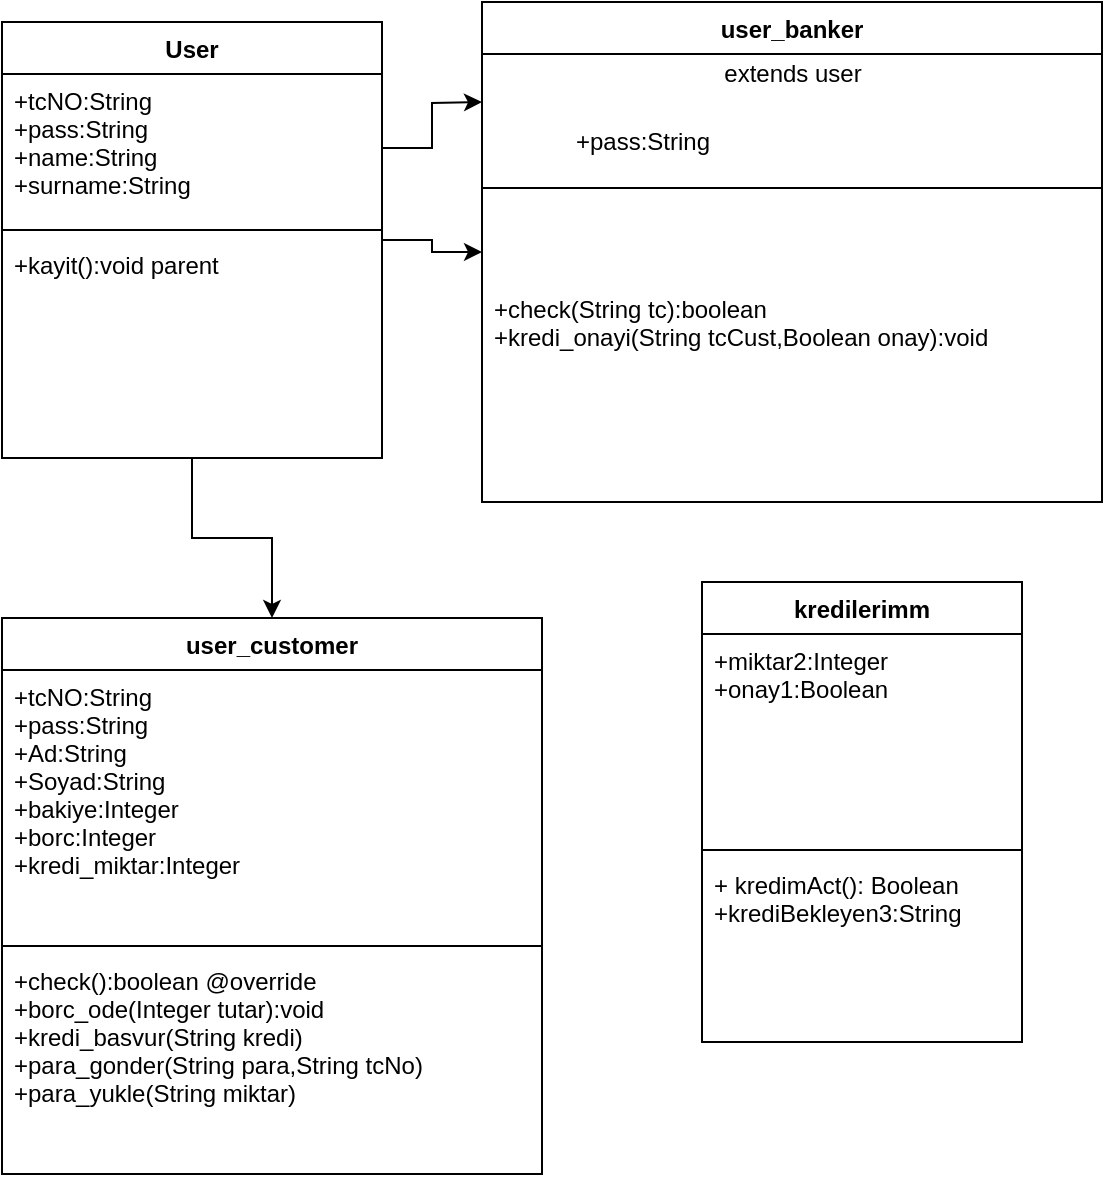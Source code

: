 <mxfile version="14.1.8" type="device" pages="2"><diagram id="Z3EpO1O0W2lzXrcjHKZB" name="Page-1"><mxGraphModel dx="1042" dy="532" grid="1" gridSize="10" guides="1" tooltips="1" connect="1" arrows="1" fold="1" page="1" pageScale="1" pageWidth="827" pageHeight="1169" math="0" shadow="0"><root><mxCell id="jH8evq171UXiNyh8ADpg-0"/><mxCell id="jH8evq171UXiNyh8ADpg-1" parent="jH8evq171UXiNyh8ADpg-0"/><mxCell id="VQPBcUkNAnVgRaX55ABC-18" value="" style="edgeStyle=orthogonalEdgeStyle;rounded=0;orthogonalLoop=1;jettySize=auto;html=1;" parent="jH8evq171UXiNyh8ADpg-1" source="VQPBcUkNAnVgRaX55ABC-0" target="VQPBcUkNAnVgRaX55ABC-14" edge="1"><mxGeometry relative="1" as="geometry"/></mxCell><mxCell id="VQPBcUkNAnVgRaX55ABC-23" value="" style="edgeStyle=orthogonalEdgeStyle;rounded=0;orthogonalLoop=1;jettySize=auto;html=1;" parent="jH8evq171UXiNyh8ADpg-1" source="VQPBcUkNAnVgRaX55ABC-0" target="VQPBcUkNAnVgRaX55ABC-19" edge="1"><mxGeometry relative="1" as="geometry"/></mxCell><mxCell id="VQPBcUkNAnVgRaX55ABC-0" value="User" style="swimlane;fontStyle=1;align=center;verticalAlign=top;childLayout=stackLayout;horizontal=1;startSize=26;horizontalStack=0;resizeParent=1;resizeParentMax=0;resizeLast=0;collapsible=1;marginBottom=0;" parent="jH8evq171UXiNyh8ADpg-1" vertex="1"><mxGeometry x="140" y="80" width="190" height="218" as="geometry"/></mxCell><mxCell id="VQPBcUkNAnVgRaX55ABC-1" value="+tcNO:String&#10;+pass:String&#10;+name:String&#10;+surname:String" style="text;strokeColor=none;fillColor=none;align=left;verticalAlign=top;spacingLeft=4;spacingRight=4;overflow=hidden;rotatable=0;points=[[0,0.5],[1,0.5]];portConstraint=eastwest;" parent="VQPBcUkNAnVgRaX55ABC-0" vertex="1"><mxGeometry y="26" width="190" height="74" as="geometry"/></mxCell><mxCell id="VQPBcUkNAnVgRaX55ABC-2" value="" style="line;strokeWidth=1;fillColor=none;align=left;verticalAlign=middle;spacingTop=-1;spacingLeft=3;spacingRight=3;rotatable=0;labelPosition=right;points=[];portConstraint=eastwest;" parent="VQPBcUkNAnVgRaX55ABC-0" vertex="1"><mxGeometry y="100" width="190" height="8" as="geometry"/></mxCell><mxCell id="VQPBcUkNAnVgRaX55ABC-3" value="+kayit():void parent&#10;&#10;" style="text;strokeColor=none;fillColor=none;align=left;verticalAlign=top;spacingLeft=4;spacingRight=4;overflow=hidden;rotatable=0;points=[[0,0.5],[1,0.5]];portConstraint=eastwest;" parent="VQPBcUkNAnVgRaX55ABC-0" vertex="1"><mxGeometry y="108" width="190" height="110" as="geometry"/></mxCell><mxCell id="VQPBcUkNAnVgRaX55ABC-14" value="user_customer" style="swimlane;fontStyle=1;align=center;verticalAlign=top;childLayout=stackLayout;horizontal=1;startSize=26;horizontalStack=0;resizeParent=1;resizeParentMax=0;resizeLast=0;collapsible=1;marginBottom=0;" parent="jH8evq171UXiNyh8ADpg-1" vertex="1"><mxGeometry x="140" y="378" width="270" height="278" as="geometry"/></mxCell><mxCell id="VQPBcUkNAnVgRaX55ABC-15" value="+tcNO:String&#10;+pass:String&#10;+Ad:String&#10;+Soyad:String&#10;+bakiye:Integer&#10;+borc:Integer&#10;+kredi_miktar:Integer&#10;" style="text;strokeColor=none;fillColor=none;align=left;verticalAlign=top;spacingLeft=4;spacingRight=4;overflow=hidden;rotatable=0;points=[[0,0.5],[1,0.5]];portConstraint=eastwest;" parent="VQPBcUkNAnVgRaX55ABC-14" vertex="1"><mxGeometry y="26" width="270" height="134" as="geometry"/></mxCell><mxCell id="VQPBcUkNAnVgRaX55ABC-16" value="" style="line;strokeWidth=1;fillColor=none;align=left;verticalAlign=middle;spacingTop=-1;spacingLeft=3;spacingRight=3;rotatable=0;labelPosition=right;points=[];portConstraint=eastwest;" parent="VQPBcUkNAnVgRaX55ABC-14" vertex="1"><mxGeometry y="160" width="270" height="8" as="geometry"/></mxCell><mxCell id="VQPBcUkNAnVgRaX55ABC-17" value="+check():boolean @override&#10;+borc_ode(Integer tutar):void&#10;+kredi_basvur(String kredi)&#10;+para_gonder(String para,String tcNo)&#10;+para_yukle(String miktar)&#10;" style="text;strokeColor=none;fillColor=none;align=left;verticalAlign=top;spacingLeft=4;spacingRight=4;overflow=hidden;rotatable=0;points=[[0,0.5],[1,0.5]];portConstraint=eastwest;" parent="VQPBcUkNAnVgRaX55ABC-14" vertex="1"><mxGeometry y="168" width="270" height="110" as="geometry"/></mxCell><mxCell id="VQPBcUkNAnVgRaX55ABC-19" value="user_banker" style="swimlane;fontStyle=1;align=center;verticalAlign=top;childLayout=stackLayout;horizontal=1;startSize=26;horizontalStack=0;resizeParent=1;resizeParentMax=0;resizeLast=0;collapsible=1;marginBottom=0;" parent="jH8evq171UXiNyh8ADpg-1" vertex="1"><mxGeometry x="380" y="70" width="310" height="250" as="geometry"/></mxCell><mxCell id="ZqlQ166EXBurdtENe6GL-1" value="extends user" style="text;html=1;align=center;verticalAlign=middle;resizable=0;points=[];autosize=1;" vertex="1" parent="VQPBcUkNAnVgRaX55ABC-19"><mxGeometry y="26" width="310" height="20" as="geometry"/></mxCell><mxCell id="VQPBcUkNAnVgRaX55ABC-21" value="" style="line;strokeWidth=1;fillColor=none;align=left;verticalAlign=middle;spacingTop=-1;spacingLeft=3;spacingRight=3;rotatable=0;labelPosition=right;points=[];portConstraint=eastwest;" parent="VQPBcUkNAnVgRaX55ABC-19" vertex="1"><mxGeometry y="46" width="310" height="94" as="geometry"/></mxCell><mxCell id="VQPBcUkNAnVgRaX55ABC-22" value="+check(String tc):boolean&#10;+kredi_onayi(String tcCust,Boolean onay):void&#10;&#10;" style="text;strokeColor=none;fillColor=none;align=left;verticalAlign=top;spacingLeft=4;spacingRight=4;overflow=hidden;rotatable=0;points=[[0,0.5],[1,0.5]];portConstraint=eastwest;" parent="VQPBcUkNAnVgRaX55ABC-19" vertex="1"><mxGeometry y="140" width="310" height="110" as="geometry"/></mxCell><mxCell id="ZqlQ166EXBurdtENe6GL-0" style="edgeStyle=orthogonalEdgeStyle;rounded=0;orthogonalLoop=1;jettySize=auto;html=1;exitX=1;exitY=0.5;exitDx=0;exitDy=0;" edge="1" parent="jH8evq171UXiNyh8ADpg-1" source="VQPBcUkNAnVgRaX55ABC-1"><mxGeometry relative="1" as="geometry"><mxPoint x="380" y="120" as="targetPoint"/></mxGeometry></mxCell><mxCell id="ZqlQ166EXBurdtENe6GL-2" value="kredilerimm" style="swimlane;fontStyle=1;align=center;verticalAlign=top;childLayout=stackLayout;horizontal=1;startSize=26;horizontalStack=0;resizeParent=1;resizeParentMax=0;resizeLast=0;collapsible=1;marginBottom=0;" vertex="1" parent="jH8evq171UXiNyh8ADpg-1"><mxGeometry x="490" y="360" width="160" height="230" as="geometry"/></mxCell><mxCell id="ZqlQ166EXBurdtENe6GL-3" value="+miktar2:Integer&#10;+onay1:Boolean" style="text;strokeColor=none;fillColor=none;align=left;verticalAlign=top;spacingLeft=4;spacingRight=4;overflow=hidden;rotatable=0;points=[[0,0.5],[1,0.5]];portConstraint=eastwest;" vertex="1" parent="ZqlQ166EXBurdtENe6GL-2"><mxGeometry y="26" width="160" height="104" as="geometry"/></mxCell><mxCell id="ZqlQ166EXBurdtENe6GL-4" value="" style="line;strokeWidth=1;fillColor=none;align=left;verticalAlign=middle;spacingTop=-1;spacingLeft=3;spacingRight=3;rotatable=0;labelPosition=right;points=[];portConstraint=eastwest;" vertex="1" parent="ZqlQ166EXBurdtENe6GL-2"><mxGeometry y="130" width="160" height="8" as="geometry"/></mxCell><mxCell id="ZqlQ166EXBurdtENe6GL-5" value="+ kredimAct(): Boolean&#10;+krediBekleyen3:String&#10;&#10;" style="text;strokeColor=none;fillColor=none;align=left;verticalAlign=top;spacingLeft=4;spacingRight=4;overflow=hidden;rotatable=0;points=[[0,0.5],[1,0.5]];portConstraint=eastwest;" vertex="1" parent="ZqlQ166EXBurdtENe6GL-2"><mxGeometry y="138" width="160" height="92" as="geometry"/></mxCell><mxCell id="ZqlQ166EXBurdtENe6GL-6" value="&lt;span style=&quot;text-align: left&quot;&gt;+pass:String&lt;/span&gt;" style="text;html=1;align=center;verticalAlign=middle;resizable=0;points=[];autosize=1;" vertex="1" parent="jH8evq171UXiNyh8ADpg-1"><mxGeometry x="420" y="130" width="80" height="20" as="geometry"/></mxCell></root></mxGraphModel></diagram><diagram id="uA4Yclw5pdXEwWGb6AQ6" name="Page-2"><mxGraphModel dx="574" dy="532" grid="1" gridSize="10" guides="1" tooltips="1" connect="1" arrows="1" fold="1" page="1" pageScale="1" pageWidth="827" pageHeight="1169" math="0" shadow="0"><root><mxCell id="QgjZbqzh0xBrk3aeumKR-0"/><mxCell id="QgjZbqzh0xBrk3aeumKR-1" parent="QgjZbqzh0xBrk3aeumKR-0"/><mxCell id="_iO0hD-b8MquC5OL87FQ-0" value="Register Frame" style="swimlane;fontStyle=0;childLayout=stackLayout;horizontal=1;startSize=26;fillColor=none;horizontalStack=0;resizeParent=1;resizeParentMax=0;resizeLast=0;collapsible=1;marginBottom=0;" vertex="1" parent="QgjZbqzh0xBrk3aeumKR-1"><mxGeometry x="720" y="90" width="140" height="78" as="geometry"/></mxCell><mxCell id="_iO0hD-b8MquC5OL87FQ-1" value="+goBackAction():void" style="text;strokeColor=none;fillColor=none;align=left;verticalAlign=top;spacingLeft=4;spacingRight=4;overflow=hidden;rotatable=0;points=[[0,0.5],[1,0.5]];portConstraint=eastwest;" vertex="1" parent="_iO0hD-b8MquC5OL87FQ-0"><mxGeometry y="26" width="140" height="26" as="geometry"/></mxCell><mxCell id="_iO0hD-b8MquC5OL87FQ-2" value="+KaydolAction():void" style="text;strokeColor=none;fillColor=none;align=left;verticalAlign=top;spacingLeft=4;spacingRight=4;overflow=hidden;rotatable=0;points=[[0,0.5],[1,0.5]];portConstraint=eastwest;" vertex="1" parent="_iO0hD-b8MquC5OL87FQ-0"><mxGeometry y="52" width="140" height="26" as="geometry"/></mxCell><mxCell id="_iO0hD-b8MquC5OL87FQ-4" value="Login Frame" style="swimlane;fontStyle=0;childLayout=stackLayout;horizontal=1;startSize=26;fillColor=none;horizontalStack=0;resizeParent=1;resizeParentMax=0;resizeLast=0;collapsible=1;marginBottom=0;" vertex="1" parent="QgjZbqzh0xBrk3aeumKR-1"><mxGeometry x="190" y="58" width="260" height="120" as="geometry"/></mxCell><mxCell id="_iO0hD-b8MquC5OL87FQ-5" value="+loginAction(Action evt):void" style="text;strokeColor=none;fillColor=none;align=left;verticalAlign=top;spacingLeft=4;spacingRight=4;overflow=hidden;rotatable=0;points=[[0,0.5],[1,0.5]];portConstraint=eastwest;" vertex="1" parent="_iO0hD-b8MquC5OL87FQ-4"><mxGeometry y="26" width="260" height="26" as="geometry"/></mxCell><mxCell id="_iO0hD-b8MquC5OL87FQ-7" value="+registerButtonAction(Action evt):void&#10;main()" style="text;strokeColor=none;fillColor=none;align=left;verticalAlign=top;spacingLeft=4;spacingRight=4;overflow=hidden;rotatable=0;points=[[0,0.5],[1,0.5]];portConstraint=eastwest;" vertex="1" parent="_iO0hD-b8MquC5OL87FQ-4"><mxGeometry y="52" width="260" height="68" as="geometry"/></mxCell><mxCell id="_iO0hD-b8MquC5OL87FQ-8" style="edgeStyle=orthogonalEdgeStyle;rounded=0;orthogonalLoop=1;jettySize=auto;html=1;entryX=0.003;entryY=0.141;entryDx=0;entryDy=0;entryPerimeter=0;" edge="1" parent="QgjZbqzh0xBrk3aeumKR-1" source="_iO0hD-b8MquC5OL87FQ-7" target="_iO0hD-b8MquC5OL87FQ-0"><mxGeometry relative="1" as="geometry"><Array as="points"><mxPoint x="585" y="120"/><mxPoint x="585" y="101"/></Array></mxGeometry></mxCell><mxCell id="_iO0hD-b8MquC5OL87FQ-14" value="Home Frame" style="swimlane;fontStyle=1;align=center;verticalAlign=top;childLayout=stackLayout;horizontal=1;startSize=26;horizontalStack=0;resizeParent=1;resizeParentMax=0;resizeLast=0;collapsible=1;marginBottom=0;" vertex="1" parent="QgjZbqzh0xBrk3aeumKR-1"><mxGeometry x="50" y="250" width="160" height="460" as="geometry"/></mxCell><mxCell id="_iO0hD-b8MquC5OL87FQ-15" value="Home(user_customer)&#10;Home(user_banker)&#10;Home()" style="text;strokeColor=none;fillColor=none;align=left;verticalAlign=top;spacingLeft=4;spacingRight=4;overflow=hidden;rotatable=0;points=[[0,0.5],[1,0.5]];portConstraint=eastwest;" vertex="1" parent="_iO0hD-b8MquC5OL87FQ-14"><mxGeometry y="26" width="160" height="184" as="geometry"/></mxCell><mxCell id="_iO0hD-b8MquC5OL87FQ-16" value="" style="line;strokeWidth=1;fillColor=none;align=left;verticalAlign=middle;spacingTop=-1;spacingLeft=3;spacingRight=3;rotatable=0;labelPosition=right;points=[];portConstraint=eastwest;" vertex="1" parent="_iO0hD-b8MquC5OL87FQ-14"><mxGeometry y="210" width="160" height="8" as="geometry"/></mxCell><mxCell id="_iO0hD-b8MquC5OL87FQ-17" value="+ static impFlag:boolean&#10;static counter:int&#10;&#10;&#10;&#10;Card Layout " style="text;strokeColor=none;fillColor=none;align=left;verticalAlign=top;spacingLeft=4;spacingRight=4;overflow=hidden;rotatable=0;points=[[0,0.5],[1,0.5]];portConstraint=eastwest;" vertex="1" parent="_iO0hD-b8MquC5OL87FQ-14"><mxGeometry y="218" width="160" height="242" as="geometry"/></mxCell><mxCell id="_iO0hD-b8MquC5OL87FQ-18" style="edgeStyle=orthogonalEdgeStyle;rounded=0;orthogonalLoop=1;jettySize=auto;html=1;" edge="1" parent="QgjZbqzh0xBrk3aeumKR-1" source="_iO0hD-b8MquC5OL87FQ-5" target="_iO0hD-b8MquC5OL87FQ-14"><mxGeometry relative="1" as="geometry"/></mxCell><mxCell id="_iO0hD-b8MquC5OL87FQ-19" style="edgeStyle=orthogonalEdgeStyle;rounded=0;orthogonalLoop=1;jettySize=auto;html=1;entryX=1.009;entryY=0.691;entryDx=0;entryDy=0;entryPerimeter=0;" edge="1" parent="QgjZbqzh0xBrk3aeumKR-1" source="_iO0hD-b8MquC5OL87FQ-1" target="_iO0hD-b8MquC5OL87FQ-7"><mxGeometry relative="1" as="geometry"/></mxCell><mxCell id="_iO0hD-b8MquC5OL87FQ-20" style="edgeStyle=orthogonalEdgeStyle;rounded=0;orthogonalLoop=1;jettySize=auto;html=1;" edge="1" parent="QgjZbqzh0xBrk3aeumKR-1" source="_iO0hD-b8MquC5OL87FQ-2" target="_iO0hD-b8MquC5OL87FQ-7"><mxGeometry relative="1" as="geometry"><Array as="points"><mxPoint x="790" y="200"/><mxPoint x="320" y="200"/></Array></mxGeometry></mxCell><mxCell id="_iO0hD-b8MquC5OL87FQ-31" style="edgeStyle=orthogonalEdgeStyle;rounded=0;orthogonalLoop=1;jettySize=auto;html=1;entryX=1.02;entryY=0.345;entryDx=0;entryDy=0;entryPerimeter=0;" edge="1" parent="QgjZbqzh0xBrk3aeumKR-1" source="_iO0hD-b8MquC5OL87FQ-21" target="_iO0hD-b8MquC5OL87FQ-15"><mxGeometry relative="1" as="geometry"/></mxCell><mxCell id="_iO0hD-b8MquC5OL87FQ-21" value="Global" style="swimlane;fontStyle=0;childLayout=stackLayout;horizontal=1;startSize=26;fillColor=none;horizontalStack=0;resizeParent=1;resizeParentMax=0;resizeLast=0;collapsible=1;marginBottom=0;" vertex="1" parent="QgjZbqzh0xBrk3aeumKR-1"><mxGeometry x="274" y="250" width="370" height="180" as="geometry"/></mxCell><mxCell id="_iO0hD-b8MquC5OL87FQ-22" value="static Global_banker:user_banker&#10;" style="text;strokeColor=none;fillColor=none;align=left;verticalAlign=top;spacingLeft=4;spacingRight=4;overflow=hidden;rotatable=0;points=[[0,0.5],[1,0.5]];portConstraint=eastwest;" vertex="1" parent="_iO0hD-b8MquC5OL87FQ-21"><mxGeometry y="26" width="370" height="26" as="geometry"/></mxCell><mxCell id="_iO0hD-b8MquC5OL87FQ-23" value="static Global_customer:user_customer" style="text;strokeColor=none;fillColor=none;align=left;verticalAlign=top;spacingLeft=4;spacingRight=4;overflow=hidden;rotatable=0;points=[[0,0.5],[1,0.5]];portConstraint=eastwest;" vertex="1" parent="_iO0hD-b8MquC5OL87FQ-21"><mxGeometry y="52" width="370" height="26" as="geometry"/></mxCell><mxCell id="_iO0hD-b8MquC5OL87FQ-24" value="static eventOnay::List&lt;Boolean&gt;&#10;static eventTc::List&lt;String&gt;" style="text;strokeColor=none;fillColor=none;align=left;verticalAlign=top;spacingLeft=4;spacingRight=4;overflow=hidden;rotatable=0;points=[[0,0.5],[1,0.5]];portConstraint=eastwest;" vertex="1" parent="_iO0hD-b8MquC5OL87FQ-21"><mxGeometry y="78" width="370" height="102" as="geometry"/></mxCell><mxCell id="_iO0hD-b8MquC5OL87FQ-30" style="edgeStyle=orthogonalEdgeStyle;rounded=0;orthogonalLoop=1;jettySize=auto;html=1;entryX=1;entryY=0.25;entryDx=0;entryDy=0;" edge="1" parent="QgjZbqzh0xBrk3aeumKR-1" source="_iO0hD-b8MquC5OL87FQ-25" target="_iO0hD-b8MquC5OL87FQ-26"><mxGeometry relative="1" as="geometry"/></mxCell><mxCell id="_iO0hD-b8MquC5OL87FQ-25" value="package:/user.java" style="shape=folder;fontStyle=1;spacingTop=10;tabWidth=40;tabHeight=14;tabPosition=left;html=1;" vertex="1" parent="QgjZbqzh0xBrk3aeumKR-1"><mxGeometry x="510" y="460" width="150" height="115" as="geometry"/></mxCell><mxCell id="_iO0hD-b8MquC5OL87FQ-33" style="edgeStyle=orthogonalEdgeStyle;rounded=0;orthogonalLoop=1;jettySize=auto;html=1;entryX=1.01;entryY=0.901;entryDx=0;entryDy=0;entryPerimeter=0;" edge="1" parent="QgjZbqzh0xBrk3aeumKR-1" source="_iO0hD-b8MquC5OL87FQ-26" target="_iO0hD-b8MquC5OL87FQ-15"><mxGeometry relative="1" as="geometry"/></mxCell><mxCell id="_iO0hD-b8MquC5OL87FQ-26" value="kredilerSon extends kredilerimm" style="swimlane;fontStyle=0;childLayout=stackLayout;horizontal=1;startSize=26;fillColor=none;horizontalStack=0;resizeParent=1;resizeParentMax=0;resizeLast=0;collapsible=1;marginBottom=0;" vertex="1" parent="QgjZbqzh0xBrk3aeumKR-1"><mxGeometry x="274" y="468" width="196" height="52" as="geometry"/></mxCell><mxCell id="_iO0hD-b8MquC5OL87FQ-27" value="static kredi_tc:String" style="text;strokeColor=none;fillColor=none;align=left;verticalAlign=top;spacingLeft=4;spacingRight=4;overflow=hidden;rotatable=0;points=[[0,0.5],[1,0.5]];portConstraint=eastwest;" vertex="1" parent="_iO0hD-b8MquC5OL87FQ-26"><mxGeometry y="26" width="196" height="26" as="geometry"/></mxCell><mxCell id="_iO0hD-b8MquC5OL87FQ-34" value="Panel:Anasayfa" style="swimlane;fontStyle=0;childLayout=stackLayout;horizontal=1;startSize=26;fillColor=none;horizontalStack=0;resizeParent=1;resizeParentMax=0;resizeLast=0;collapsible=1;marginBottom=0;" vertex="1" parent="QgjZbqzh0xBrk3aeumKR-1"><mxGeometry x="60" y="820" width="150" height="86" as="geometry"/></mxCell><mxCell id="_iO0hD-b8MquC5OL87FQ-65" value="parayüklebuton&lt;br&gt;paragonderbuton&lt;br&gt;kredilerimbuton&lt;br&gt;borc_ode&lt;br&gt;" style="text;html=1;align=center;verticalAlign=middle;resizable=0;points=[];autosize=1;" vertex="1" parent="_iO0hD-b8MquC5OL87FQ-34"><mxGeometry y="26" width="150" height="60" as="geometry"/></mxCell><mxCell id="_iO0hD-b8MquC5OL87FQ-38" style="edgeStyle=orthogonalEdgeStyle;rounded=0;orthogonalLoop=1;jettySize=auto;html=1;" edge="1" parent="QgjZbqzh0xBrk3aeumKR-1" source="_iO0hD-b8MquC5OL87FQ-17" target="_iO0hD-b8MquC5OL87FQ-34"><mxGeometry relative="1" as="geometry"/></mxCell><mxCell id="_iO0hD-b8MquC5OL87FQ-39" value="Panel:parayukle" style="swimlane;fontStyle=0;childLayout=stackLayout;horizontal=1;startSize=26;fillColor=none;horizontalStack=0;resizeParent=1;resizeParentMax=0;resizeLast=0;collapsible=1;marginBottom=0;" vertex="1" parent="QgjZbqzh0xBrk3aeumKR-1"><mxGeometry x="70" y="980" width="140" height="80" as="geometry"/></mxCell><mxCell id="_iO0hD-b8MquC5OL87FQ-43" value="Panel:paragonder" style="swimlane;fontStyle=0;childLayout=stackLayout;horizontal=1;startSize=26;fillColor=none;horizontalStack=0;resizeParent=1;resizeParentMax=0;resizeLast=0;collapsible=1;marginBottom=0;" vertex="1" parent="QgjZbqzh0xBrk3aeumKR-1"><mxGeometry x="380" y="980" width="140" height="80" as="geometry"/></mxCell><mxCell id="_iO0hD-b8MquC5OL87FQ-47" value="Panel:kredilerim" style="swimlane;fontStyle=0;childLayout=stackLayout;horizontal=1;startSize=26;fillColor=none;horizontalStack=0;resizeParent=1;resizeParentMax=0;resizeLast=0;collapsible=1;marginBottom=0;" vertex="1" parent="QgjZbqzh0xBrk3aeumKR-1"><mxGeometry x="370" y="817" width="140" height="73" as="geometry"/></mxCell><mxCell id="_iO0hD-b8MquC5OL87FQ-51" style="edgeStyle=orthogonalEdgeStyle;rounded=0;orthogonalLoop=1;jettySize=auto;html=1;entryX=1;entryY=0.5;entryDx=0;entryDy=0;" edge="1" parent="QgjZbqzh0xBrk3aeumKR-1" target="_iO0hD-b8MquC5OL87FQ-17"><mxGeometry relative="1" as="geometry"><mxPoint x="290" y="590" as="targetPoint"/><mxPoint x="210" y="1045" as="sourcePoint"/><Array as="points"><mxPoint x="290" y="1045"/><mxPoint x="290" y="589"/></Array></mxGeometry></mxCell><mxCell id="_iO0hD-b8MquC5OL87FQ-52" style="edgeStyle=orthogonalEdgeStyle;rounded=0;orthogonalLoop=1;jettySize=auto;html=1;entryX=1;entryY=0.5;entryDx=0;entryDy=0;" edge="1" parent="QgjZbqzh0xBrk3aeumKR-1" target="_iO0hD-b8MquC5OL87FQ-17"><mxGeometry relative="1" as="geometry"><mxPoint x="290" y="590" as="targetPoint"/><mxPoint x="380" y="1045" as="sourcePoint"/><Array as="points"><mxPoint x="290" y="1045"/><mxPoint x="290" y="589"/></Array></mxGeometry></mxCell><mxCell id="_iO0hD-b8MquC5OL87FQ-53" style="edgeStyle=orthogonalEdgeStyle;rounded=0;orthogonalLoop=1;jettySize=auto;html=1;entryX=1;entryY=0.5;entryDx=0;entryDy=0;" edge="1" parent="QgjZbqzh0xBrk3aeumKR-1" target="_iO0hD-b8MquC5OL87FQ-17"><mxGeometry relative="1" as="geometry"><mxPoint x="290" y="590" as="targetPoint"/><mxPoint x="210" y="859" as="sourcePoint"/><Array as="points"><mxPoint x="210" y="850"/><mxPoint x="290" y="850"/><mxPoint x="290" y="589"/></Array></mxGeometry></mxCell><mxCell id="_iO0hD-b8MquC5OL87FQ-54" style="edgeStyle=orthogonalEdgeStyle;rounded=0;orthogonalLoop=1;jettySize=auto;html=1;entryX=1;entryY=0.5;entryDx=0;entryDy=0;" edge="1" parent="QgjZbqzh0xBrk3aeumKR-1" target="_iO0hD-b8MquC5OL87FQ-17"><mxGeometry relative="1" as="geometry"><mxPoint x="290" y="880" as="targetPoint"/><mxPoint x="370" y="882" as="sourcePoint"/><Array as="points"><mxPoint x="290" y="882"/><mxPoint x="290" y="589"/></Array></mxGeometry></mxCell><mxCell id="_iO0hD-b8MquC5OL87FQ-55" value="Panel:banker_home" style="swimlane;fontStyle=0;childLayout=stackLayout;horizontal=1;startSize=26;fillColor=none;horizontalStack=0;resizeParent=1;resizeParentMax=0;resizeLast=0;collapsible=1;marginBottom=0;" vertex="1" parent="QgjZbqzh0xBrk3aeumKR-1"><mxGeometry x="640" y="814" width="140" height="110" as="geometry"/></mxCell><mxCell id="_iO0hD-b8MquC5OL87FQ-56" value="musteriler_table" style="text;strokeColor=none;fillColor=none;align=left;verticalAlign=top;spacingLeft=4;spacingRight=4;overflow=hidden;rotatable=0;points=[[0,0.5],[1,0.5]];portConstraint=eastwest;" vertex="1" parent="_iO0hD-b8MquC5OL87FQ-55"><mxGeometry y="26" width="140" height="26" as="geometry"/></mxCell><mxCell id="_iO0hD-b8MquC5OL87FQ-57" value="kredilerPanelbuton&#10;" style="text;strokeColor=none;fillColor=none;align=left;verticalAlign=top;spacingLeft=4;spacingRight=4;overflow=hidden;rotatable=0;points=[[0,0.5],[1,0.5]];portConstraint=eastwest;" vertex="1" parent="_iO0hD-b8MquC5OL87FQ-55"><mxGeometry y="52" width="140" height="58" as="geometry"/></mxCell><mxCell id="_iO0hD-b8MquC5OL87FQ-59" value="Panel:kredilerPanel" style="swimlane;fontStyle=0;childLayout=stackLayout;horizontal=1;startSize=26;fillColor=none;horizontalStack=0;resizeParent=1;resizeParentMax=0;resizeLast=0;collapsible=1;marginBottom=0;" vertex="1" parent="QgjZbqzh0xBrk3aeumKR-1"><mxGeometry x="710" y="964" width="140" height="78" as="geometry"/></mxCell><mxCell id="_iO0hD-b8MquC5OL87FQ-60" value="krediler_table" style="text;strokeColor=none;fillColor=none;align=left;verticalAlign=top;spacingLeft=4;spacingRight=4;overflow=hidden;rotatable=0;points=[[0,0.5],[1,0.5]];portConstraint=eastwest;" vertex="1" parent="_iO0hD-b8MquC5OL87FQ-59"><mxGeometry y="26" width="140" height="26" as="geometry"/></mxCell><mxCell id="_iO0hD-b8MquC5OL87FQ-61" value="kaydet" style="text;strokeColor=none;fillColor=none;align=left;verticalAlign=top;spacingLeft=4;spacingRight=4;overflow=hidden;rotatable=0;points=[[0,0.5],[1,0.5]];portConstraint=eastwest;" vertex="1" parent="_iO0hD-b8MquC5OL87FQ-59"><mxGeometry y="52" width="140" height="26" as="geometry"/></mxCell><mxCell id="_iO0hD-b8MquC5OL87FQ-63" style="edgeStyle=orthogonalEdgeStyle;rounded=0;orthogonalLoop=1;jettySize=auto;html=1;entryX=0.64;entryY=0.002;entryDx=0;entryDy=0;entryPerimeter=0;" edge="1" parent="QgjZbqzh0xBrk3aeumKR-1" target="_iO0hD-b8MquC5OL87FQ-59"><mxGeometry relative="1" as="geometry"><mxPoint x="780" y="905" as="sourcePoint"/><Array as="points"><mxPoint x="780" y="880"/><mxPoint x="800" y="880"/></Array></mxGeometry></mxCell><mxCell id="_iO0hD-b8MquC5OL87FQ-64" style="edgeStyle=orthogonalEdgeStyle;rounded=0;orthogonalLoop=1;jettySize=auto;html=1;entryX=1;entryY=0.5;entryDx=0;entryDy=0;" edge="1" parent="QgjZbqzh0xBrk3aeumKR-1" source="_iO0hD-b8MquC5OL87FQ-57" target="_iO0hD-b8MquC5OL87FQ-17"><mxGeometry relative="1" as="geometry"><Array as="points"><mxPoint x="580" y="879"/><mxPoint x="580" y="589"/></Array></mxGeometry></mxCell><mxCell id="_iO0hD-b8MquC5OL87FQ-66" value="para_yukle&lt;br&gt;" style="text;html=1;align=center;verticalAlign=middle;resizable=0;points=[];autosize=1;" vertex="1" parent="QgjZbqzh0xBrk3aeumKR-1"><mxGeometry x="105" y="1010" width="70" height="20" as="geometry"/></mxCell><mxCell id="_iO0hD-b8MquC5OL87FQ-67" value="paragonder&lt;br&gt;" style="text;html=1;align=center;verticalAlign=middle;resizable=0;points=[];autosize=1;" vertex="1" parent="QgjZbqzh0xBrk3aeumKR-1"><mxGeometry x="400" y="1010" width="80" height="20" as="geometry"/></mxCell><mxCell id="_iO0hD-b8MquC5OL87FQ-68" value="oldcust_table&lt;br&gt;current kredi" style="text;html=1;align=center;verticalAlign=middle;resizable=0;points=[];autosize=1;" vertex="1" parent="QgjZbqzh0xBrk3aeumKR-1"><mxGeometry x="395" y="845" width="90" height="30" as="geometry"/></mxCell></root></mxGraphModel></diagram></mxfile>